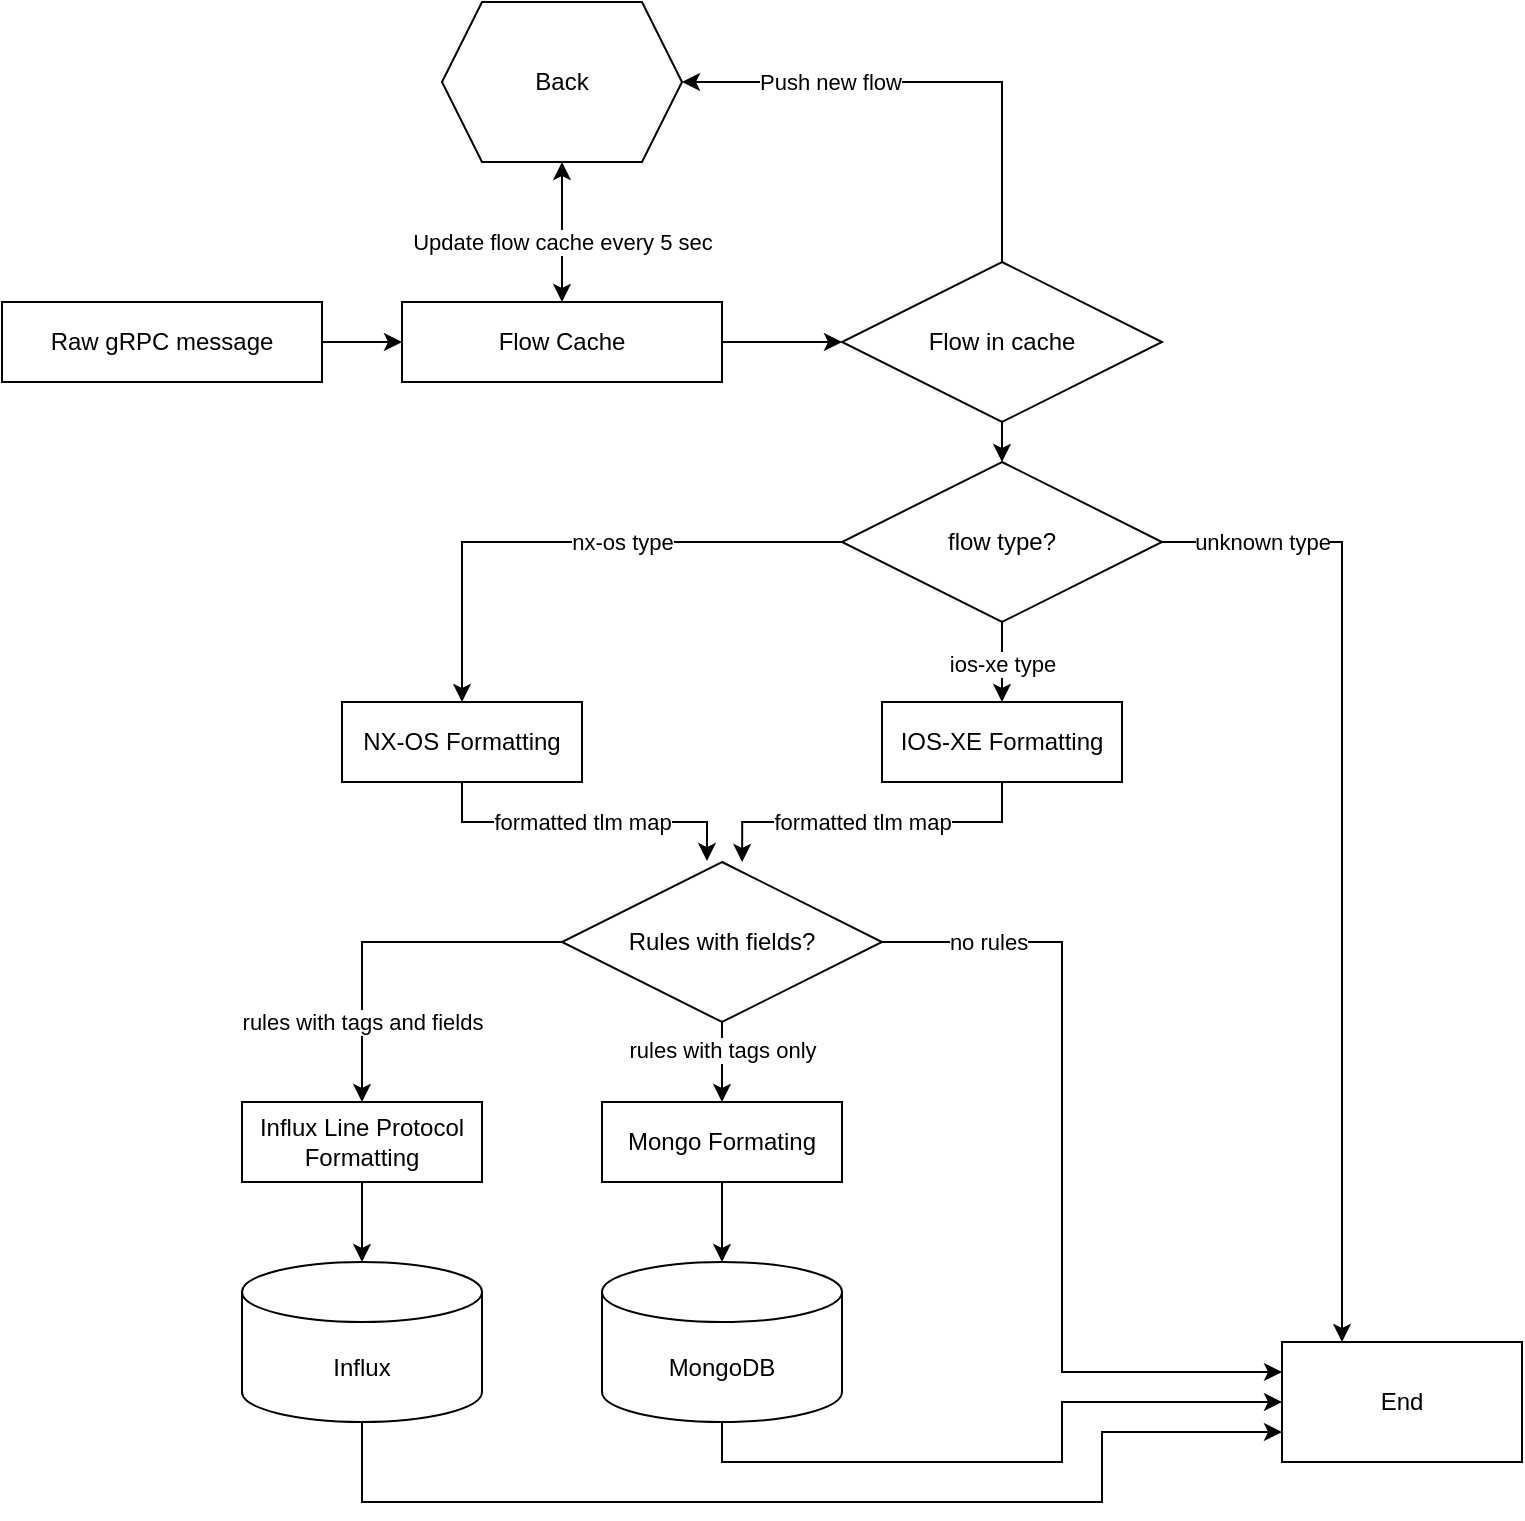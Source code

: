 <mxfile version="20.5.3" type="github">
  <diagram id="WBKXSfPQTBr5fb60Gtax" name="Страница 1">
    <mxGraphModel dx="942" dy="582" grid="1" gridSize="10" guides="1" tooltips="1" connect="1" arrows="1" fold="1" page="1" pageScale="1" pageWidth="827" pageHeight="1169" math="0" shadow="0">
      <root>
        <mxCell id="0" />
        <mxCell id="1" parent="0" />
        <mxCell id="VuNClHT3pwqAGzMwTm9k-52" style="edgeStyle=orthogonalEdgeStyle;rounded=0;orthogonalLoop=1;jettySize=auto;html=1;exitX=1;exitY=0.5;exitDx=0;exitDy=0;entryX=0;entryY=0.5;entryDx=0;entryDy=0;startArrow=none;startFill=0;" edge="1" parent="1" source="VuNClHT3pwqAGzMwTm9k-3" target="VuNClHT3pwqAGzMwTm9k-7">
          <mxGeometry relative="1" as="geometry" />
        </mxCell>
        <mxCell id="VuNClHT3pwqAGzMwTm9k-3" value="Raw gRPC message" style="text;html=1;align=center;verticalAlign=middle;whiteSpace=wrap;rounded=0;strokeColor=default;" vertex="1" parent="1">
          <mxGeometry x="40" y="160" width="160" height="40" as="geometry" />
        </mxCell>
        <mxCell id="VuNClHT3pwqAGzMwTm9k-10" value="" style="edgeStyle=orthogonalEdgeStyle;rounded=0;orthogonalLoop=1;jettySize=auto;html=1;startArrow=classic;startFill=1;" edge="1" parent="1" source="VuNClHT3pwqAGzMwTm9k-7" target="VuNClHT3pwqAGzMwTm9k-9">
          <mxGeometry relative="1" as="geometry" />
        </mxCell>
        <mxCell id="VuNClHT3pwqAGzMwTm9k-21" value="Update flow cache every 5 sec" style="edgeLabel;html=1;align=center;verticalAlign=middle;resizable=0;points=[];" vertex="1" connectable="0" parent="VuNClHT3pwqAGzMwTm9k-10">
          <mxGeometry x="0.265" y="-2" relative="1" as="geometry">
            <mxPoint x="-2" y="14" as="offset" />
          </mxGeometry>
        </mxCell>
        <mxCell id="VuNClHT3pwqAGzMwTm9k-28" style="edgeStyle=orthogonalEdgeStyle;rounded=0;orthogonalLoop=1;jettySize=auto;html=1;exitX=1;exitY=0.5;exitDx=0;exitDy=0;entryX=0;entryY=0.5;entryDx=0;entryDy=0;startArrow=none;startFill=0;" edge="1" parent="1" source="VuNClHT3pwqAGzMwTm9k-7" target="VuNClHT3pwqAGzMwTm9k-17">
          <mxGeometry relative="1" as="geometry" />
        </mxCell>
        <mxCell id="VuNClHT3pwqAGzMwTm9k-7" value="Flow Cache" style="whiteSpace=wrap;html=1;rounded=0;" vertex="1" parent="1">
          <mxGeometry x="240" y="160" width="160" height="40" as="geometry" />
        </mxCell>
        <mxCell id="VuNClHT3pwqAGzMwTm9k-9" value="Back" style="shape=hexagon;perimeter=hexagonPerimeter2;whiteSpace=wrap;html=1;fixedSize=1;rounded=0;" vertex="1" parent="1">
          <mxGeometry x="260" y="10" width="120" height="80" as="geometry" />
        </mxCell>
        <mxCell id="VuNClHT3pwqAGzMwTm9k-19" style="edgeStyle=orthogonalEdgeStyle;rounded=0;orthogonalLoop=1;jettySize=auto;html=1;exitX=0.5;exitY=0;exitDx=0;exitDy=0;entryX=1;entryY=0.5;entryDx=0;entryDy=0;startArrow=none;startFill=0;" edge="1" parent="1" source="VuNClHT3pwqAGzMwTm9k-17" target="VuNClHT3pwqAGzMwTm9k-9">
          <mxGeometry relative="1" as="geometry" />
        </mxCell>
        <mxCell id="VuNClHT3pwqAGzMwTm9k-20" value="Push new flow" style="edgeLabel;html=1;align=center;verticalAlign=middle;resizable=0;points=[];" vertex="1" connectable="0" parent="VuNClHT3pwqAGzMwTm9k-19">
          <mxGeometry x="0.307" relative="1" as="geometry">
            <mxPoint x="-13" as="offset" />
          </mxGeometry>
        </mxCell>
        <mxCell id="VuNClHT3pwqAGzMwTm9k-24" style="edgeStyle=orthogonalEdgeStyle;rounded=0;orthogonalLoop=1;jettySize=auto;html=1;exitX=0.5;exitY=1;exitDx=0;exitDy=0;entryX=0.5;entryY=0;entryDx=0;entryDy=0;startArrow=none;startFill=0;" edge="1" parent="1" source="VuNClHT3pwqAGzMwTm9k-17" target="VuNClHT3pwqAGzMwTm9k-23">
          <mxGeometry relative="1" as="geometry" />
        </mxCell>
        <mxCell id="VuNClHT3pwqAGzMwTm9k-17" value="Flow in cache" style="rhombus;whiteSpace=wrap;html=1;" vertex="1" parent="1">
          <mxGeometry x="460" y="140" width="160" height="80" as="geometry" />
        </mxCell>
        <mxCell id="VuNClHT3pwqAGzMwTm9k-29" style="edgeStyle=orthogonalEdgeStyle;rounded=0;orthogonalLoop=1;jettySize=auto;html=1;exitX=0;exitY=0.5;exitDx=0;exitDy=0;entryX=0.5;entryY=0;entryDx=0;entryDy=0;startArrow=none;startFill=0;" edge="1" parent="1" source="VuNClHT3pwqAGzMwTm9k-23" target="VuNClHT3pwqAGzMwTm9k-27">
          <mxGeometry relative="1" as="geometry" />
        </mxCell>
        <mxCell id="VuNClHT3pwqAGzMwTm9k-30" value="nx-os type" style="edgeLabel;html=1;align=center;verticalAlign=middle;resizable=0;points=[];" vertex="1" connectable="0" parent="VuNClHT3pwqAGzMwTm9k-29">
          <mxGeometry x="0.129" y="4" relative="1" as="geometry">
            <mxPoint x="42" y="-4" as="offset" />
          </mxGeometry>
        </mxCell>
        <mxCell id="VuNClHT3pwqAGzMwTm9k-32" style="edgeStyle=orthogonalEdgeStyle;rounded=0;orthogonalLoop=1;jettySize=auto;html=1;exitX=0.5;exitY=1;exitDx=0;exitDy=0;entryX=0.5;entryY=0;entryDx=0;entryDy=0;startArrow=none;startFill=0;" edge="1" parent="1" source="VuNClHT3pwqAGzMwTm9k-23" target="VuNClHT3pwqAGzMwTm9k-31">
          <mxGeometry relative="1" as="geometry" />
        </mxCell>
        <mxCell id="VuNClHT3pwqAGzMwTm9k-33" value="ios-xe type" style="edgeLabel;html=1;align=center;verticalAlign=middle;resizable=0;points=[];" vertex="1" connectable="0" parent="VuNClHT3pwqAGzMwTm9k-32">
          <mxGeometry x="-0.282" y="-2" relative="1" as="geometry">
            <mxPoint x="2" y="6" as="offset" />
          </mxGeometry>
        </mxCell>
        <mxCell id="VuNClHT3pwqAGzMwTm9k-35" style="edgeStyle=orthogonalEdgeStyle;rounded=0;orthogonalLoop=1;jettySize=auto;html=1;exitX=1;exitY=0.5;exitDx=0;exitDy=0;entryX=0.25;entryY=0;entryDx=0;entryDy=0;startArrow=none;startFill=0;" edge="1" parent="1" source="VuNClHT3pwqAGzMwTm9k-23" target="VuNClHT3pwqAGzMwTm9k-34">
          <mxGeometry relative="1" as="geometry" />
        </mxCell>
        <mxCell id="VuNClHT3pwqAGzMwTm9k-36" value="unknown type" style="edgeLabel;html=1;align=center;verticalAlign=middle;resizable=0;points=[];" vertex="1" connectable="0" parent="VuNClHT3pwqAGzMwTm9k-35">
          <mxGeometry x="-0.09" y="3" relative="1" as="geometry">
            <mxPoint x="-43" y="-133" as="offset" />
          </mxGeometry>
        </mxCell>
        <mxCell id="VuNClHT3pwqAGzMwTm9k-23" value="flow type?" style="rhombus;whiteSpace=wrap;html=1;strokeColor=default;fillColor=default;" vertex="1" parent="1">
          <mxGeometry x="460" y="240" width="160" height="80" as="geometry" />
        </mxCell>
        <mxCell id="VuNClHT3pwqAGzMwTm9k-38" style="edgeStyle=orthogonalEdgeStyle;rounded=0;orthogonalLoop=1;jettySize=auto;html=1;exitX=0.5;exitY=1;exitDx=0;exitDy=0;entryX=0.453;entryY=-0.006;entryDx=0;entryDy=0;entryPerimeter=0;startArrow=none;startFill=0;" edge="1" parent="1" source="VuNClHT3pwqAGzMwTm9k-27" target="VuNClHT3pwqAGzMwTm9k-37">
          <mxGeometry relative="1" as="geometry" />
        </mxCell>
        <mxCell id="VuNClHT3pwqAGzMwTm9k-53" value="formatted tlm map" style="edgeLabel;html=1;align=center;verticalAlign=middle;resizable=0;points=[];" vertex="1" connectable="0" parent="VuNClHT3pwqAGzMwTm9k-38">
          <mxGeometry x="-0.214" y="2" relative="1" as="geometry">
            <mxPoint x="16" y="2" as="offset" />
          </mxGeometry>
        </mxCell>
        <mxCell id="VuNClHT3pwqAGzMwTm9k-27" value="NX-OS Formatting" style="rounded=0;whiteSpace=wrap;html=1;strokeColor=default;fillColor=default;" vertex="1" parent="1">
          <mxGeometry x="210" y="360" width="120" height="40" as="geometry" />
        </mxCell>
        <mxCell id="VuNClHT3pwqAGzMwTm9k-39" style="edgeStyle=orthogonalEdgeStyle;rounded=0;orthogonalLoop=1;jettySize=auto;html=1;exitX=0.5;exitY=1;exitDx=0;exitDy=0;entryX=0.563;entryY=0;entryDx=0;entryDy=0;entryPerimeter=0;startArrow=none;startFill=0;" edge="1" parent="1" source="VuNClHT3pwqAGzMwTm9k-31" target="VuNClHT3pwqAGzMwTm9k-37">
          <mxGeometry relative="1" as="geometry" />
        </mxCell>
        <mxCell id="VuNClHT3pwqAGzMwTm9k-56" value="formatted tlm map" style="edgeLabel;html=1;align=center;verticalAlign=middle;resizable=0;points=[];" vertex="1" connectable="0" parent="VuNClHT3pwqAGzMwTm9k-39">
          <mxGeometry x="0.142" relative="1" as="geometry">
            <mxPoint x="7" as="offset" />
          </mxGeometry>
        </mxCell>
        <mxCell id="VuNClHT3pwqAGzMwTm9k-31" value="IOS-XE Formatting" style="rounded=0;whiteSpace=wrap;html=1;strokeColor=default;fillColor=default;" vertex="1" parent="1">
          <mxGeometry x="480" y="360" width="120" height="40" as="geometry" />
        </mxCell>
        <mxCell id="VuNClHT3pwqAGzMwTm9k-34" value="End" style="rounded=0;whiteSpace=wrap;html=1;strokeColor=default;fillColor=default;" vertex="1" parent="1">
          <mxGeometry x="680" y="680" width="120" height="60" as="geometry" />
        </mxCell>
        <mxCell id="VuNClHT3pwqAGzMwTm9k-41" style="edgeStyle=orthogonalEdgeStyle;rounded=0;orthogonalLoop=1;jettySize=auto;html=1;exitX=0;exitY=0.5;exitDx=0;exitDy=0;entryX=0.5;entryY=0;entryDx=0;entryDy=0;startArrow=none;startFill=0;" edge="1" parent="1" source="VuNClHT3pwqAGzMwTm9k-37" target="VuNClHT3pwqAGzMwTm9k-40">
          <mxGeometry relative="1" as="geometry" />
        </mxCell>
        <mxCell id="VuNClHT3pwqAGzMwTm9k-42" value="rules with tags and fields" style="edgeLabel;html=1;align=center;verticalAlign=middle;resizable=0;points=[];" vertex="1" connectable="0" parent="VuNClHT3pwqAGzMwTm9k-41">
          <mxGeometry x="-0.033" y="-1" relative="1" as="geometry">
            <mxPoint x="-13" y="41" as="offset" />
          </mxGeometry>
        </mxCell>
        <mxCell id="VuNClHT3pwqAGzMwTm9k-46" style="edgeStyle=orthogonalEdgeStyle;rounded=0;orthogonalLoop=1;jettySize=auto;html=1;exitX=0.5;exitY=1;exitDx=0;exitDy=0;entryX=0.5;entryY=0;entryDx=0;entryDy=0;startArrow=none;startFill=0;" edge="1" parent="1" source="VuNClHT3pwqAGzMwTm9k-37" target="VuNClHT3pwqAGzMwTm9k-45">
          <mxGeometry relative="1" as="geometry" />
        </mxCell>
        <mxCell id="VuNClHT3pwqAGzMwTm9k-49" value="rules with tags only" style="edgeLabel;html=1;align=center;verticalAlign=middle;resizable=0;points=[];" vertex="1" connectable="0" parent="VuNClHT3pwqAGzMwTm9k-46">
          <mxGeometry x="-0.706" y="-1" relative="1" as="geometry">
            <mxPoint x="1" y="8" as="offset" />
          </mxGeometry>
        </mxCell>
        <mxCell id="VuNClHT3pwqAGzMwTm9k-50" style="edgeStyle=orthogonalEdgeStyle;rounded=0;orthogonalLoop=1;jettySize=auto;html=1;exitX=1;exitY=0.5;exitDx=0;exitDy=0;entryX=0;entryY=0.25;entryDx=0;entryDy=0;startArrow=none;startFill=0;" edge="1" parent="1" source="VuNClHT3pwqAGzMwTm9k-37" target="VuNClHT3pwqAGzMwTm9k-34">
          <mxGeometry relative="1" as="geometry">
            <Array as="points">
              <mxPoint x="570" y="480" />
              <mxPoint x="570" y="695" />
            </Array>
          </mxGeometry>
        </mxCell>
        <mxCell id="VuNClHT3pwqAGzMwTm9k-51" value="no rules" style="edgeLabel;html=1;align=center;verticalAlign=middle;resizable=0;points=[];" vertex="1" connectable="0" parent="VuNClHT3pwqAGzMwTm9k-50">
          <mxGeometry x="-0.811" y="2" relative="1" as="geometry">
            <mxPoint x="14" y="2" as="offset" />
          </mxGeometry>
        </mxCell>
        <mxCell id="VuNClHT3pwqAGzMwTm9k-37" value="Rules with fields?" style="rhombus;whiteSpace=wrap;html=1;strokeColor=default;fillColor=default;" vertex="1" parent="1">
          <mxGeometry x="320" y="440" width="160" height="80" as="geometry" />
        </mxCell>
        <mxCell id="VuNClHT3pwqAGzMwTm9k-44" style="edgeStyle=orthogonalEdgeStyle;rounded=0;orthogonalLoop=1;jettySize=auto;html=1;exitX=0.5;exitY=1;exitDx=0;exitDy=0;entryX=0.5;entryY=0;entryDx=0;entryDy=0;entryPerimeter=0;startArrow=none;startFill=0;" edge="1" parent="1" source="VuNClHT3pwqAGzMwTm9k-40" target="VuNClHT3pwqAGzMwTm9k-43">
          <mxGeometry relative="1" as="geometry" />
        </mxCell>
        <mxCell id="VuNClHT3pwqAGzMwTm9k-40" value="Influx Line Protocol Formatting" style="rounded=0;whiteSpace=wrap;html=1;strokeColor=default;fillColor=default;" vertex="1" parent="1">
          <mxGeometry x="160" y="560" width="120" height="40" as="geometry" />
        </mxCell>
        <mxCell id="VuNClHT3pwqAGzMwTm9k-55" style="edgeStyle=orthogonalEdgeStyle;rounded=0;orthogonalLoop=1;jettySize=auto;html=1;exitX=0.5;exitY=1;exitDx=0;exitDy=0;exitPerimeter=0;entryX=0;entryY=0.75;entryDx=0;entryDy=0;startArrow=none;startFill=0;" edge="1" parent="1" source="VuNClHT3pwqAGzMwTm9k-43" target="VuNClHT3pwqAGzMwTm9k-34">
          <mxGeometry relative="1" as="geometry">
            <Array as="points">
              <mxPoint x="220" y="760" />
              <mxPoint x="590" y="760" />
              <mxPoint x="590" y="725" />
            </Array>
          </mxGeometry>
        </mxCell>
        <mxCell id="VuNClHT3pwqAGzMwTm9k-43" value="Influx" style="shape=cylinder3;whiteSpace=wrap;html=1;boundedLbl=1;backgroundOutline=1;size=15;strokeColor=default;fillColor=default;" vertex="1" parent="1">
          <mxGeometry x="160" y="640" width="120" height="80" as="geometry" />
        </mxCell>
        <mxCell id="VuNClHT3pwqAGzMwTm9k-48" style="edgeStyle=orthogonalEdgeStyle;rounded=0;orthogonalLoop=1;jettySize=auto;html=1;exitX=0.5;exitY=1;exitDx=0;exitDy=0;entryX=0.5;entryY=0;entryDx=0;entryDy=0;entryPerimeter=0;startArrow=none;startFill=0;" edge="1" parent="1" source="VuNClHT3pwqAGzMwTm9k-45" target="VuNClHT3pwqAGzMwTm9k-47">
          <mxGeometry relative="1" as="geometry" />
        </mxCell>
        <mxCell id="VuNClHT3pwqAGzMwTm9k-45" value="Mongo Formating" style="rounded=0;whiteSpace=wrap;html=1;strokeColor=default;fillColor=default;" vertex="1" parent="1">
          <mxGeometry x="340" y="560" width="120" height="40" as="geometry" />
        </mxCell>
        <mxCell id="VuNClHT3pwqAGzMwTm9k-54" style="edgeStyle=orthogonalEdgeStyle;rounded=0;orthogonalLoop=1;jettySize=auto;html=1;exitX=0.5;exitY=1;exitDx=0;exitDy=0;exitPerimeter=0;entryX=0;entryY=0.5;entryDx=0;entryDy=0;startArrow=none;startFill=0;" edge="1" parent="1" source="VuNClHT3pwqAGzMwTm9k-47" target="VuNClHT3pwqAGzMwTm9k-34">
          <mxGeometry relative="1" as="geometry" />
        </mxCell>
        <mxCell id="VuNClHT3pwqAGzMwTm9k-47" value="MongoDB" style="shape=cylinder3;whiteSpace=wrap;html=1;boundedLbl=1;backgroundOutline=1;size=15;strokeColor=default;fillColor=default;" vertex="1" parent="1">
          <mxGeometry x="340" y="640" width="120" height="80" as="geometry" />
        </mxCell>
      </root>
    </mxGraphModel>
  </diagram>
</mxfile>
